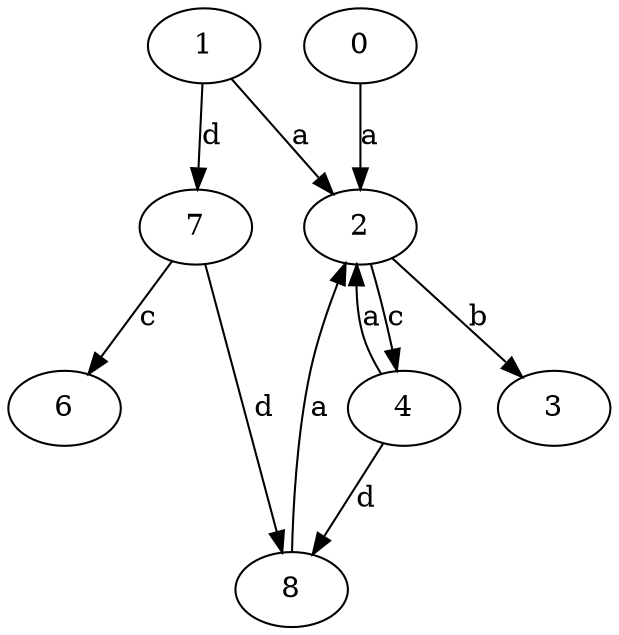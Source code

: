 strict digraph  {
1;
2;
0;
3;
4;
6;
7;
8;
1 -> 2  [label=a];
1 -> 7  [label=d];
2 -> 3  [label=b];
2 -> 4  [label=c];
0 -> 2  [label=a];
4 -> 2  [label=a];
4 -> 8  [label=d];
7 -> 6  [label=c];
7 -> 8  [label=d];
8 -> 2  [label=a];
}

